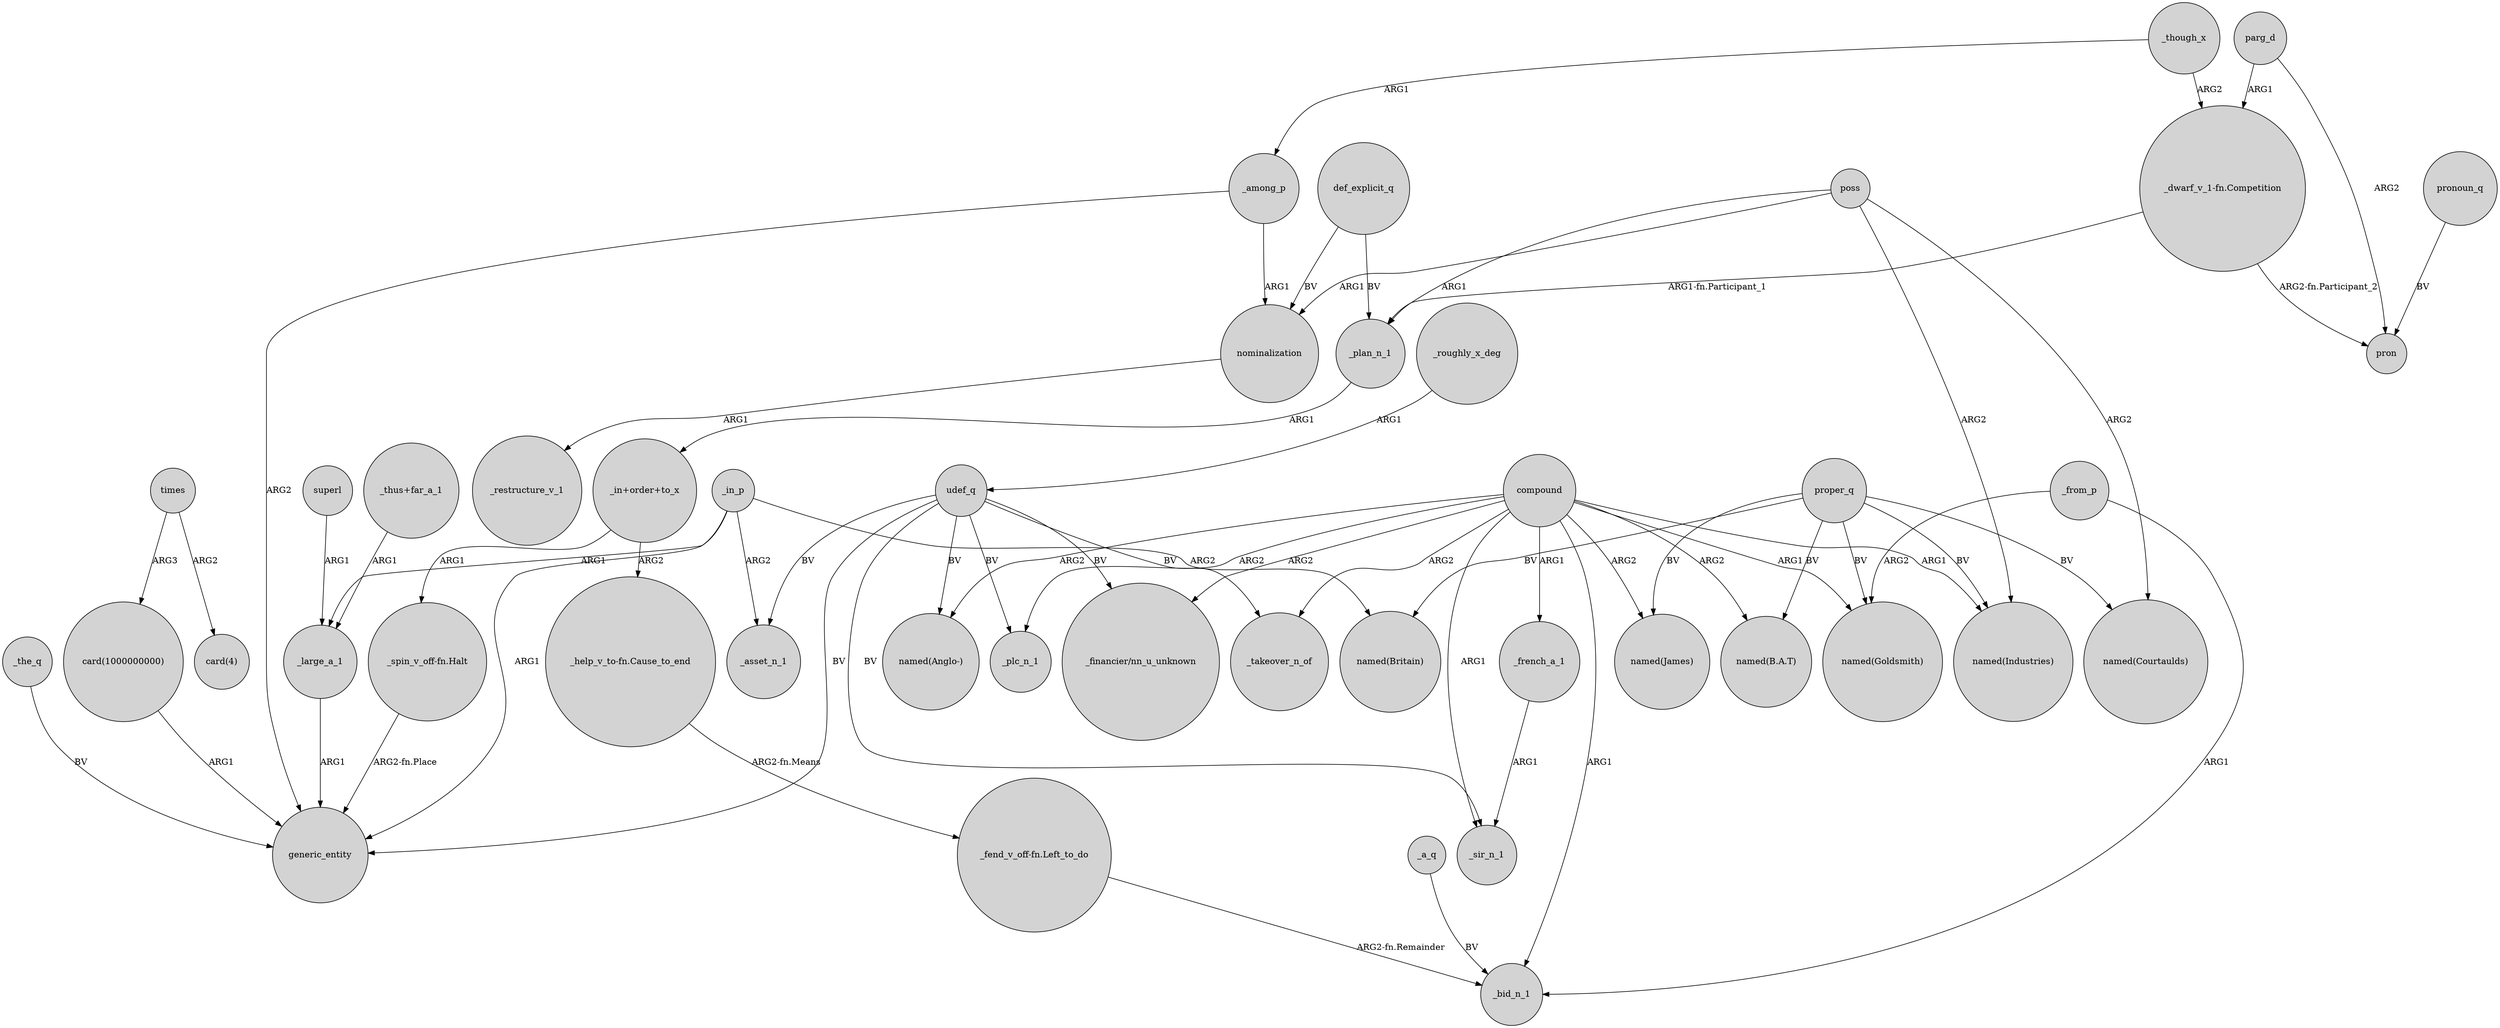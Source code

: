 digraph {
	node [shape=circle style=filled]
	_among_p -> generic_entity [label=ARG2]
	compound -> "named(Anglo-)" [label=ARG2]
	compound -> "_financier/nn_u_unknown" [label=ARG2]
	proper_q -> "named(Industries)" [label=BV]
	_a_q -> _bid_n_1 [label=BV]
	_roughly_x_deg -> udef_q [label=ARG1]
	compound -> _plc_n_1 [label=ARG2]
	proper_q -> "named(James)" [label=BV]
	_in_p -> _large_a_1 [label=ARG1]
	def_explicit_q -> _plan_n_1 [label=BV]
	compound -> "named(Industries)" [label=ARG1]
	parg_d -> pron [label=ARG2]
	udef_q -> _sir_n_1 [label=BV]
	"_thus+far_a_1" -> _large_a_1 [label=ARG1]
	"_help_v_to-fn.Cause_to_end" -> "_fend_v_off-fn.Left_to_do" [label="ARG2-fn.Means"]
	_french_a_1 -> _sir_n_1 [label=ARG1]
	"_spin_v_off-fn.Halt" -> generic_entity [label="ARG2-fn.Place"]
	"_dwarf_v_1-fn.Competition" -> pron [label="ARG2-fn.Participant_2"]
	times -> "card(1000000000)" [label=ARG3]
	udef_q -> _asset_n_1 [label=BV]
	poss -> "named(Courtaulds)" [label=ARG2]
	udef_q -> generic_entity [label=BV]
	poss -> nominalization [label=ARG1]
	_in_p -> generic_entity [label=ARG1]
	pronoun_q -> pron [label=BV]
	udef_q -> _takeover_n_of [label=BV]
	proper_q -> "named(Goldsmith)" [label=BV]
	poss -> "named(Industries)" [label=ARG2]
	compound -> _sir_n_1 [label=ARG1]
	times -> "card(4)" [label=ARG2]
	proper_q -> "named(Courtaulds)" [label=BV]
	nominalization -> _restructure_v_1 [label=ARG1]
	udef_q -> "_financier/nn_u_unknown" [label=BV]
	poss -> _plan_n_1 [label=ARG1]
	compound -> "named(B.A.T)" [label=ARG2]
	_among_p -> nominalization [label=ARG1]
	_though_x -> _among_p [label=ARG1]
	proper_q -> "named(Britain)" [label=BV]
	"_in+order+to_x" -> "_help_v_to-fn.Cause_to_end" [label=ARG2]
	compound -> _french_a_1 [label=ARG1]
	_in_p -> _asset_n_1 [label=ARG2]
	"_in+order+to_x" -> "_spin_v_off-fn.Halt" [label=ARG1]
	_the_q -> generic_entity [label=BV]
	"_dwarf_v_1-fn.Competition" -> _plan_n_1 [label="ARG1-fn.Participant_1"]
	def_explicit_q -> nominalization [label=BV]
	_in_p -> "named(Britain)" [label=ARG2]
	_from_p -> "named(Goldsmith)" [label=ARG2]
	_plan_n_1 -> "_in+order+to_x" [label=ARG1]
	compound -> "named(Goldsmith)" [label=ARG1]
	_large_a_1 -> generic_entity [label=ARG1]
	udef_q -> "named(Anglo-)" [label=BV]
	compound -> "named(James)" [label=ARG2]
	parg_d -> "_dwarf_v_1-fn.Competition" [label=ARG1]
	compound -> _takeover_n_of [label=ARG2]
	udef_q -> _plc_n_1 [label=BV]
	"card(1000000000)" -> generic_entity [label=ARG1]
	_from_p -> _bid_n_1 [label=ARG1]
	"_fend_v_off-fn.Left_to_do" -> _bid_n_1 [label="ARG2-fn.Remainder"]
	superl -> _large_a_1 [label=ARG1]
	proper_q -> "named(B.A.T)" [label=BV]
	compound -> _bid_n_1 [label=ARG1]
	_though_x -> "_dwarf_v_1-fn.Competition" [label=ARG2]
}
